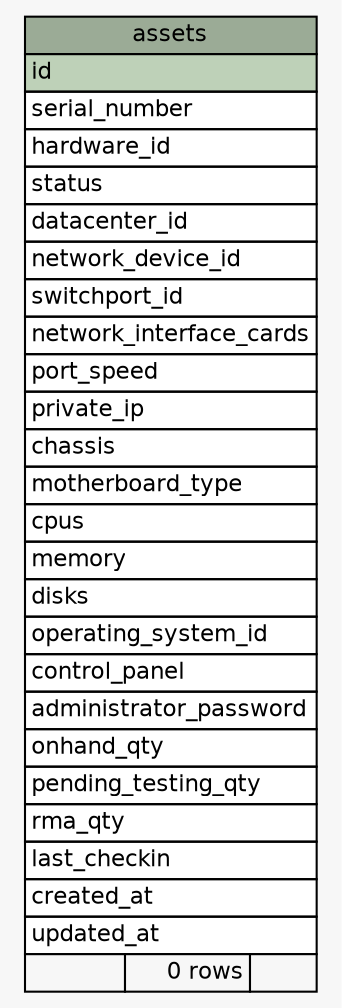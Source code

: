 // dot 2.40.1 on Linux 5.0.0-23-generic
// SchemaSpy rev 590
digraph "assets" {
  graph [
    rankdir="RL"
    bgcolor="#f7f7f7"
    nodesep="0.18"
    ranksep="0.46"
    fontname="Helvetica"
    fontsize="11"
  ];
  node [
    fontname="Helvetica"
    fontsize="11"
    shape="plaintext"
  ];
  edge [
    arrowsize="0.8"
  ];
  "assets" [
    label=<
    <TABLE BORDER="0" CELLBORDER="1" CELLSPACING="0" BGCOLOR="#ffffff">
      <TR><TD COLSPAN="3" BGCOLOR="#9bab96" ALIGN="CENTER">assets</TD></TR>
      <TR><TD PORT="id" COLSPAN="3" BGCOLOR="#bed1b8" ALIGN="LEFT">id</TD></TR>
      <TR><TD PORT="serial_number" COLSPAN="3" ALIGN="LEFT">serial_number</TD></TR>
      <TR><TD PORT="hardware_id" COLSPAN="3" ALIGN="LEFT">hardware_id</TD></TR>
      <TR><TD PORT="status" COLSPAN="3" ALIGN="LEFT">status</TD></TR>
      <TR><TD PORT="datacenter_id" COLSPAN="3" ALIGN="LEFT">datacenter_id</TD></TR>
      <TR><TD PORT="network_device_id" COLSPAN="3" ALIGN="LEFT">network_device_id</TD></TR>
      <TR><TD PORT="switchport_id" COLSPAN="3" ALIGN="LEFT">switchport_id</TD></TR>
      <TR><TD PORT="network_interface_cards" COLSPAN="3" ALIGN="LEFT">network_interface_cards</TD></TR>
      <TR><TD PORT="port_speed" COLSPAN="3" ALIGN="LEFT">port_speed</TD></TR>
      <TR><TD PORT="private_ip" COLSPAN="3" ALIGN="LEFT">private_ip</TD></TR>
      <TR><TD PORT="chassis" COLSPAN="3" ALIGN="LEFT">chassis</TD></TR>
      <TR><TD PORT="motherboard_type" COLSPAN="3" ALIGN="LEFT">motherboard_type</TD></TR>
      <TR><TD PORT="cpus" COLSPAN="3" ALIGN="LEFT">cpus</TD></TR>
      <TR><TD PORT="memory" COLSPAN="3" ALIGN="LEFT">memory</TD></TR>
      <TR><TD PORT="disks" COLSPAN="3" ALIGN="LEFT">disks</TD></TR>
      <TR><TD PORT="operating_system_id" COLSPAN="3" ALIGN="LEFT">operating_system_id</TD></TR>
      <TR><TD PORT="control_panel" COLSPAN="3" ALIGN="LEFT">control_panel</TD></TR>
      <TR><TD PORT="administrator_password" COLSPAN="3" ALIGN="LEFT">administrator_password</TD></TR>
      <TR><TD PORT="onhand_qty" COLSPAN="3" ALIGN="LEFT">onhand_qty</TD></TR>
      <TR><TD PORT="pending_testing_qty" COLSPAN="3" ALIGN="LEFT">pending_testing_qty</TD></TR>
      <TR><TD PORT="rma_qty" COLSPAN="3" ALIGN="LEFT">rma_qty</TD></TR>
      <TR><TD PORT="last_checkin" COLSPAN="3" ALIGN="LEFT">last_checkin</TD></TR>
      <TR><TD PORT="created_at" COLSPAN="3" ALIGN="LEFT">created_at</TD></TR>
      <TR><TD PORT="updated_at" COLSPAN="3" ALIGN="LEFT">updated_at</TD></TR>
      <TR><TD ALIGN="LEFT" BGCOLOR="#f7f7f7">  </TD><TD ALIGN="RIGHT" BGCOLOR="#f7f7f7">0 rows</TD><TD ALIGN="RIGHT" BGCOLOR="#f7f7f7">  </TD></TR>
    </TABLE>>
    URL="tables/assets.html"
    tooltip="assets"
  ];
}
